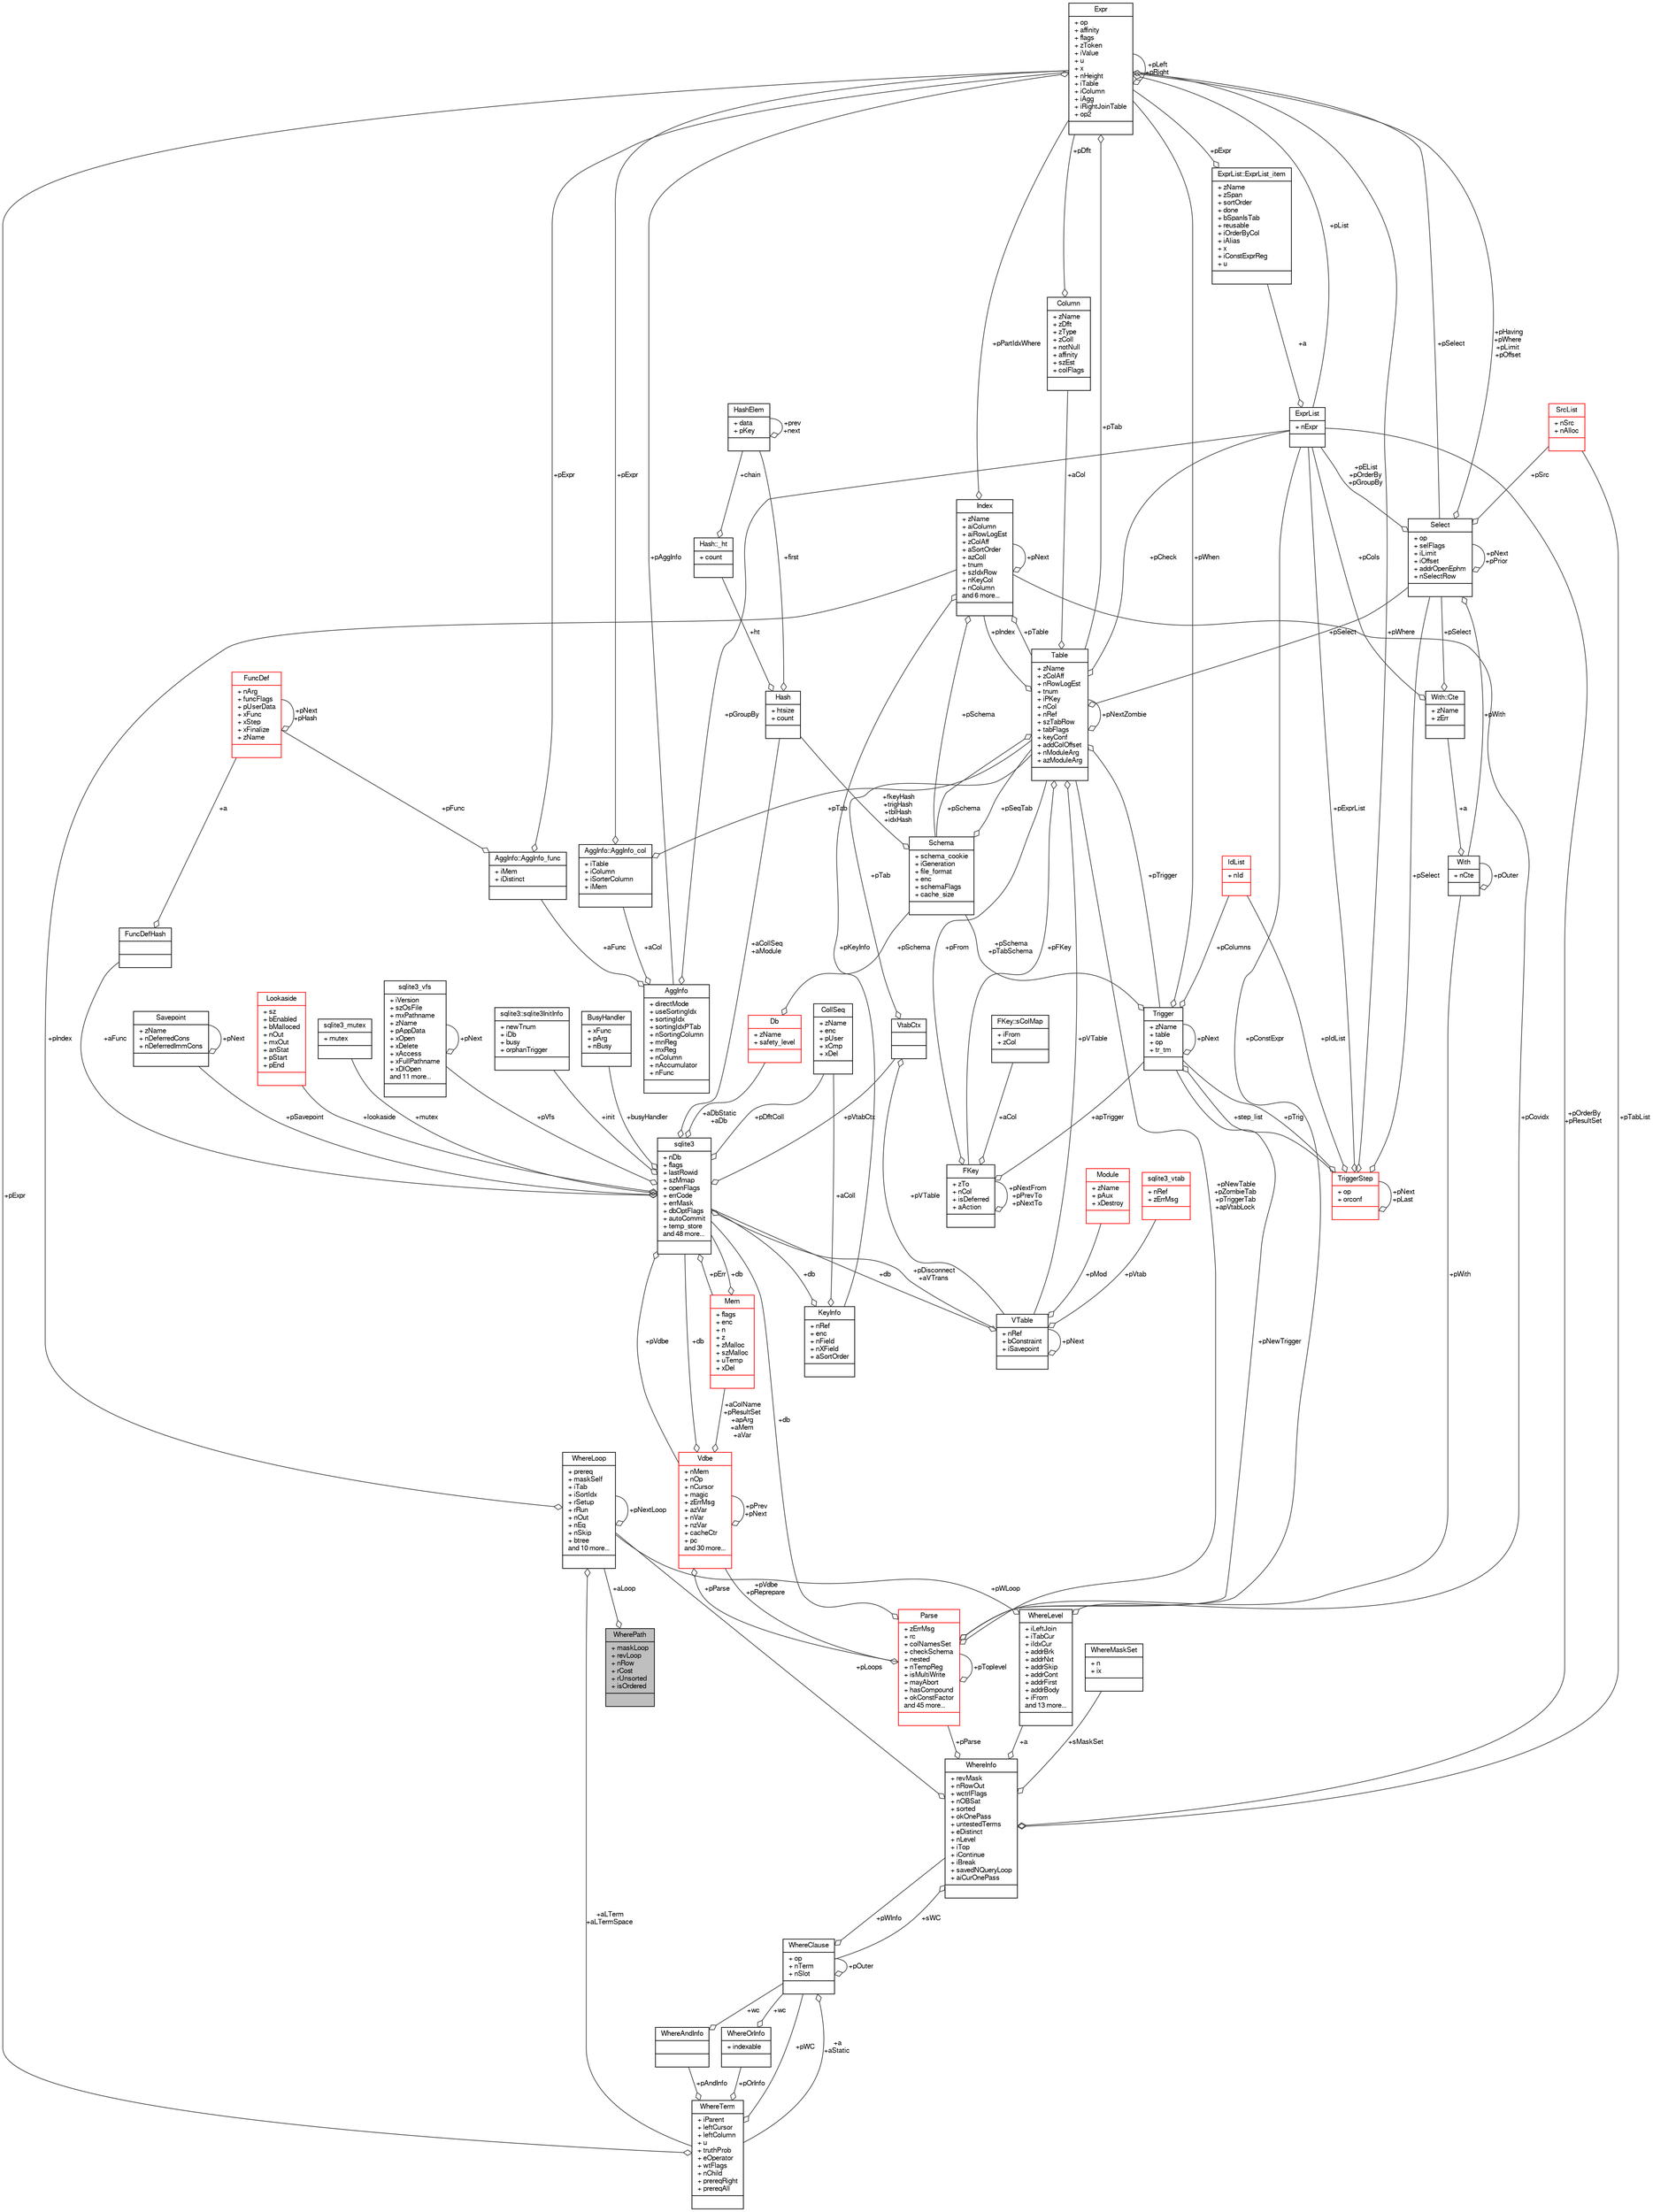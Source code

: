 digraph "WherePath"
{
  edge [fontname="FreeSans",fontsize="10",labelfontname="FreeSans",labelfontsize="10"];
  node [fontname="FreeSans",fontsize="10",shape=record];
  Node1 [label="{WherePath\n|+ maskLoop\l+ revLoop\l+ nRow\l+ rCost\l+ rUnsorted\l+ isOrdered\l|}",height=0.2,width=0.4,color="black", fillcolor="grey75", style="filled", fontcolor="black"];
  Node2 -> Node1 [color="grey25",fontsize="10",style="solid",label=" +aLoop" ,arrowhead="odiamond",fontname="FreeSans"];
  Node2 [label="{WhereLoop\n|+ prereq\l+ maskSelf\l+ iTab\l+ iSortIdx\l+ rSetup\l+ rRun\l+ nOut\l+ nEq\l+ nSkip\l+ btree\land 10 more...\l|}",height=0.2,width=0.4,color="black", fillcolor="white", style="filled",URL="$structWhereLoop.html"];
  Node2 -> Node2 [color="grey25",fontsize="10",style="solid",label=" +pNextLoop" ,arrowhead="odiamond",fontname="FreeSans"];
  Node3 -> Node2 [color="grey25",fontsize="10",style="solid",label=" +aLTerm\n+aLTermSpace" ,arrowhead="odiamond",fontname="FreeSans"];
  Node3 [label="{WhereTerm\n|+ iParent\l+ leftCursor\l+ leftColumn\l+ u\l+ truthProb\l+ eOperator\l+ wtFlags\l+ nChild\l+ prereqRight\l+ prereqAll\l|}",height=0.2,width=0.4,color="black", fillcolor="white", style="filled",URL="$structWhereTerm.html"];
  Node4 -> Node3 [color="grey25",fontsize="10",style="solid",label=" +pAndInfo" ,arrowhead="odiamond",fontname="FreeSans"];
  Node4 [label="{WhereAndInfo\n||}",height=0.2,width=0.4,color="black", fillcolor="white", style="filled",URL="$structWhereAndInfo.html"];
  Node5 -> Node4 [color="grey25",fontsize="10",style="solid",label=" +wc" ,arrowhead="odiamond",fontname="FreeSans"];
  Node5 [label="{WhereClause\n|+ op\l+ nTerm\l+ nSlot\l|}",height=0.2,width=0.4,color="black", fillcolor="white", style="filled",URL="$structWhereClause.html"];
  Node3 -> Node5 [color="grey25",fontsize="10",style="solid",label=" +a\n+aStatic" ,arrowhead="odiamond",fontname="FreeSans"];
  Node6 -> Node5 [color="grey25",fontsize="10",style="solid",label=" +pWInfo" ,arrowhead="odiamond",fontname="FreeSans"];
  Node6 [label="{WhereInfo\n|+ revMask\l+ nRowOut\l+ wctrlFlags\l+ nOBSat\l+ sorted\l+ okOnePass\l+ untestedTerms\l+ eDistinct\l+ nLevel\l+ iTop\l+ iContinue\l+ iBreak\l+ savedNQueryLoop\l+ aiCurOnePass\l|}",height=0.2,width=0.4,color="black", fillcolor="white", style="filled",URL="$structWhereInfo.html"];
  Node2 -> Node6 [color="grey25",fontsize="10",style="solid",label=" +pLoops" ,arrowhead="odiamond",fontname="FreeSans"];
  Node5 -> Node6 [color="grey25",fontsize="10",style="solid",label=" +sWC" ,arrowhead="odiamond",fontname="FreeSans"];
  Node7 -> Node6 [color="grey25",fontsize="10",style="solid",label=" +a" ,arrowhead="odiamond",fontname="FreeSans"];
  Node7 [label="{WhereLevel\n|+ iLeftJoin\l+ iTabCur\l+ iIdxCur\l+ addrBrk\l+ addrNxt\l+ addrSkip\l+ addrCont\l+ addrFirst\l+ addrBody\l+ iFrom\land 13 more...\l|}",height=0.2,width=0.4,color="black", fillcolor="white", style="filled",URL="$structWhereLevel.html"];
  Node2 -> Node7 [color="grey25",fontsize="10",style="solid",label=" +pWLoop" ,arrowhead="odiamond",fontname="FreeSans"];
  Node8 -> Node7 [color="grey25",fontsize="10",style="solid",label=" +pCovidx" ,arrowhead="odiamond",fontname="FreeSans"];
  Node8 [label="{Index\n|+ zName\l+ aiColumn\l+ aiRowLogEst\l+ zColAff\l+ aSortOrder\l+ azColl\l+ tnum\l+ szIdxRow\l+ nKeyCol\l+ nColumn\land 6 more...\l|}",height=0.2,width=0.4,color="black", fillcolor="white", style="filled",URL="$structIndex.html"];
  Node9 -> Node8 [color="grey25",fontsize="10",style="solid",label=" +pSchema" ,arrowhead="odiamond",fontname="FreeSans"];
  Node9 [label="{Schema\n|+ schema_cookie\l+ iGeneration\l+ file_format\l+ enc\l+ schemaFlags\l+ cache_size\l|}",height=0.2,width=0.4,color="black", fillcolor="white", style="filled",URL="$structSchema.html"];
  Node10 -> Node9 [color="grey25",fontsize="10",style="solid",label=" +pSeqTab" ,arrowhead="odiamond",fontname="FreeSans"];
  Node10 [label="{Table\n|+ zName\l+ zColAff\l+ nRowLogEst\l+ tnum\l+ iPKey\l+ nCol\l+ nRef\l+ szTabRow\l+ tabFlags\l+ keyConf\l+ addColOffset\l+ nModuleArg\l+ azModuleArg\l|}",height=0.2,width=0.4,color="black", fillcolor="white", style="filled",URL="$structTable.html"];
  Node9 -> Node10 [color="grey25",fontsize="10",style="solid",label=" +pSchema" ,arrowhead="odiamond",fontname="FreeSans"];
  Node11 -> Node10 [color="grey25",fontsize="10",style="solid",label=" +aCol" ,arrowhead="odiamond",fontname="FreeSans"];
  Node11 [label="{Column\n|+ zName\l+ zDflt\l+ zType\l+ zColl\l+ notNull\l+ affinity\l+ szEst\l+ colFlags\l|}",height=0.2,width=0.4,color="black", fillcolor="white", style="filled",URL="$structColumn.html"];
  Node12 -> Node11 [color="grey25",fontsize="10",style="solid",label=" +pDflt" ,arrowhead="odiamond",fontname="FreeSans"];
  Node12 [label="{Expr\n|+ op\l+ affinity\l+ flags\l+ zToken\l+ iValue\l+ u\l+ x\l+ nHeight\l+ iTable\l+ iColumn\l+ iAgg\l+ iRightJoinTable\l+ op2\l|}",height=0.2,width=0.4,color="black", fillcolor="white", style="filled",URL="$structExpr.html"];
  Node13 -> Node12 [color="grey25",fontsize="10",style="solid",label=" +pAggInfo" ,arrowhead="odiamond",fontname="FreeSans"];
  Node13 [label="{AggInfo\n|+ directMode\l+ useSortingIdx\l+ sortingIdx\l+ sortingIdxPTab\l+ nSortingColumn\l+ mnReg\l+ mxReg\l+ nColumn\l+ nAccumulator\l+ nFunc\l|}",height=0.2,width=0.4,color="black", fillcolor="white", style="filled",URL="$structAggInfo.html"];
  Node14 -> Node13 [color="grey25",fontsize="10",style="solid",label=" +aCol" ,arrowhead="odiamond",fontname="FreeSans"];
  Node14 [label="{AggInfo::AggInfo_col\n|+ iTable\l+ iColumn\l+ iSorterColumn\l+ iMem\l|}",height=0.2,width=0.4,color="black", fillcolor="white", style="filled",URL="$structAggInfo_1_1AggInfo__col.html"];
  Node12 -> Node14 [color="grey25",fontsize="10",style="solid",label=" +pExpr" ,arrowhead="odiamond",fontname="FreeSans"];
  Node10 -> Node14 [color="grey25",fontsize="10",style="solid",label=" +pTab" ,arrowhead="odiamond",fontname="FreeSans"];
  Node15 -> Node13 [color="grey25",fontsize="10",style="solid",label=" +aFunc" ,arrowhead="odiamond",fontname="FreeSans"];
  Node15 [label="{AggInfo::AggInfo_func\n|+ iMem\l+ iDistinct\l|}",height=0.2,width=0.4,color="black", fillcolor="white", style="filled",URL="$structAggInfo_1_1AggInfo__func.html"];
  Node12 -> Node15 [color="grey25",fontsize="10",style="solid",label=" +pExpr" ,arrowhead="odiamond",fontname="FreeSans"];
  Node16 -> Node15 [color="grey25",fontsize="10",style="solid",label=" +pFunc" ,arrowhead="odiamond",fontname="FreeSans"];
  Node16 [label="{FuncDef\n|+ nArg\l+ funcFlags\l+ pUserData\l+ xFunc\l+ xStep\l+ xFinalize\l+ zName\l|}",height=0.2,width=0.4,color="red", fillcolor="white", style="filled",URL="$structFuncDef.html"];
  Node16 -> Node16 [color="grey25",fontsize="10",style="solid",label=" +pNext\n+pHash" ,arrowhead="odiamond",fontname="FreeSans"];
  Node18 -> Node13 [color="grey25",fontsize="10",style="solid",label=" +pGroupBy" ,arrowhead="odiamond",fontname="FreeSans"];
  Node18 [label="{ExprList\n|+ nExpr\l|}",height=0.2,width=0.4,color="black", fillcolor="white", style="filled",URL="$structExprList.html"];
  Node19 -> Node18 [color="grey25",fontsize="10",style="solid",label=" +a" ,arrowhead="odiamond",fontname="FreeSans"];
  Node19 [label="{ExprList::ExprList_item\n|+ zName\l+ zSpan\l+ sortOrder\l+ done\l+ bSpanIsTab\l+ reusable\l+ iOrderByCol\l+ iAlias\l+ x\l+ iConstExprReg\l+ u\l|}",height=0.2,width=0.4,color="black", fillcolor="white", style="filled",URL="$structExprList_1_1ExprList__item.html"];
  Node12 -> Node19 [color="grey25",fontsize="10",style="solid",label=" +pExpr" ,arrowhead="odiamond",fontname="FreeSans"];
  Node12 -> Node12 [color="grey25",fontsize="10",style="solid",label=" +pLeft\n+pRight" ,arrowhead="odiamond",fontname="FreeSans"];
  Node10 -> Node12 [color="grey25",fontsize="10",style="solid",label=" +pTab" ,arrowhead="odiamond",fontname="FreeSans"];
  Node20 -> Node12 [color="grey25",fontsize="10",style="solid",label=" +pSelect" ,arrowhead="odiamond",fontname="FreeSans"];
  Node20 [label="{Select\n|+ op\l+ selFlags\l+ iLimit\l+ iOffset\l+ addrOpenEphm\l+ nSelectRow\l|}",height=0.2,width=0.4,color="black", fillcolor="white", style="filled",URL="$structSelect.html"];
  Node12 -> Node20 [color="grey25",fontsize="10",style="solid",label=" +pHaving\n+pWhere\n+pLimit\n+pOffset" ,arrowhead="odiamond",fontname="FreeSans"];
  Node21 -> Node20 [color="grey25",fontsize="10",style="solid",label=" +pWith" ,arrowhead="odiamond",fontname="FreeSans"];
  Node21 [label="{With\n|+ nCte\l|}",height=0.2,width=0.4,color="black", fillcolor="white", style="filled",URL="$structWith.html"];
  Node22 -> Node21 [color="grey25",fontsize="10",style="solid",label=" +a" ,arrowhead="odiamond",fontname="FreeSans"];
  Node22 [label="{With::Cte\n|+ zName\l+ zErr\l|}",height=0.2,width=0.4,color="black", fillcolor="white", style="filled",URL="$structWith_1_1Cte.html"];
  Node20 -> Node22 [color="grey25",fontsize="10",style="solid",label=" +pSelect" ,arrowhead="odiamond",fontname="FreeSans"];
  Node18 -> Node22 [color="grey25",fontsize="10",style="solid",label=" +pCols" ,arrowhead="odiamond",fontname="FreeSans"];
  Node21 -> Node21 [color="grey25",fontsize="10",style="solid",label=" +pOuter" ,arrowhead="odiamond",fontname="FreeSans"];
  Node20 -> Node20 [color="grey25",fontsize="10",style="solid",label=" +pNext\n+pPrior" ,arrowhead="odiamond",fontname="FreeSans"];
  Node23 -> Node20 [color="grey25",fontsize="10",style="solid",label=" +pSrc" ,arrowhead="odiamond",fontname="FreeSans"];
  Node23 [label="{SrcList\n|+ nSrc\l+ nAlloc\l|}",height=0.2,width=0.4,color="red", fillcolor="white", style="filled",URL="$structSrcList.html"];
  Node18 -> Node20 [color="grey25",fontsize="10",style="solid",label=" +pEList\n+pOrderBy\n+pGroupBy" ,arrowhead="odiamond",fontname="FreeSans"];
  Node18 -> Node12 [color="grey25",fontsize="10",style="solid",label=" +pList" ,arrowhead="odiamond",fontname="FreeSans"];
  Node27 -> Node10 [color="grey25",fontsize="10",style="solid",label=" +pFKey" ,arrowhead="odiamond",fontname="FreeSans"];
  Node27 [label="{FKey\n|+ zTo\l+ nCol\l+ isDeferred\l+ aAction\l|}",height=0.2,width=0.4,color="black", fillcolor="white", style="filled",URL="$structFKey.html"];
  Node28 -> Node27 [color="grey25",fontsize="10",style="solid",label=" +aCol" ,arrowhead="odiamond",fontname="FreeSans"];
  Node28 [label="{FKey::sColMap\n|+ iFrom\l+ zCol\l|}",height=0.2,width=0.4,color="black", fillcolor="white", style="filled",URL="$structFKey_1_1sColMap.html"];
  Node27 -> Node27 [color="grey25",fontsize="10",style="solid",label=" +pNextFrom\n+pPrevTo\n+pNextTo" ,arrowhead="odiamond",fontname="FreeSans"];
  Node10 -> Node27 [color="grey25",fontsize="10",style="solid",label=" +pFrom" ,arrowhead="odiamond",fontname="FreeSans"];
  Node29 -> Node27 [color="grey25",fontsize="10",style="solid",label=" +apTrigger" ,arrowhead="odiamond",fontname="FreeSans"];
  Node29 [label="{Trigger\n|+ zName\l+ table\l+ op\l+ tr_tm\l|}",height=0.2,width=0.4,color="black", fillcolor="white", style="filled",URL="$structTrigger.html"];
  Node30 -> Node29 [color="grey25",fontsize="10",style="solid",label=" +step_list" ,arrowhead="odiamond",fontname="FreeSans"];
  Node30 [label="{TriggerStep\n|+ op\l+ orconf\l|}",height=0.2,width=0.4,color="red", fillcolor="white", style="filled",URL="$structTriggerStep.html"];
  Node30 -> Node30 [color="grey25",fontsize="10",style="solid",label=" +pNext\n+pLast" ,arrowhead="odiamond",fontname="FreeSans"];
  Node12 -> Node30 [color="grey25",fontsize="10",style="solid",label=" +pWhere" ,arrowhead="odiamond",fontname="FreeSans"];
  Node25 -> Node30 [color="grey25",fontsize="10",style="solid",label=" +pIdList" ,arrowhead="odiamond",fontname="FreeSans"];
  Node25 [label="{IdList\n|+ nId\l|}",height=0.2,width=0.4,color="red", fillcolor="white", style="filled",URL="$structIdList.html"];
  Node20 -> Node30 [color="grey25",fontsize="10",style="solid",label=" +pSelect" ,arrowhead="odiamond",fontname="FreeSans"];
  Node29 -> Node30 [color="grey25",fontsize="10",style="solid",label=" +pTrig" ,arrowhead="odiamond",fontname="FreeSans"];
  Node18 -> Node30 [color="grey25",fontsize="10",style="solid",label=" +pExprList" ,arrowhead="odiamond",fontname="FreeSans"];
  Node9 -> Node29 [color="grey25",fontsize="10",style="solid",label=" +pSchema\n+pTabSchema" ,arrowhead="odiamond",fontname="FreeSans"];
  Node12 -> Node29 [color="grey25",fontsize="10",style="solid",label=" +pWhen" ,arrowhead="odiamond",fontname="FreeSans"];
  Node25 -> Node29 [color="grey25",fontsize="10",style="solid",label=" +pColumns" ,arrowhead="odiamond",fontname="FreeSans"];
  Node29 -> Node29 [color="grey25",fontsize="10",style="solid",label=" +pNext" ,arrowhead="odiamond",fontname="FreeSans"];
  Node32 -> Node10 [color="grey25",fontsize="10",style="solid",label=" +pVTable" ,arrowhead="odiamond",fontname="FreeSans"];
  Node32 [label="{VTable\n|+ nRef\l+ bConstraint\l+ iSavepoint\l|}",height=0.2,width=0.4,color="black", fillcolor="white", style="filled",URL="$structVTable.html"];
  Node33 -> Node32 [color="grey25",fontsize="10",style="solid",label=" +db" ,arrowhead="odiamond",fontname="FreeSans"];
  Node33 [label="{sqlite3\n|+ nDb\l+ flags\l+ lastRowid\l+ szMmap\l+ openFlags\l+ errCode\l+ errMask\l+ dbOptFlags\l+ autoCommit\l+ temp_store\land 48 more...\l|}",height=0.2,width=0.4,color="black", fillcolor="white", style="filled",URL="$structsqlite3.html"];
  Node34 -> Node33 [color="grey25",fontsize="10",style="solid",label=" +pErr" ,arrowhead="odiamond",fontname="FreeSans"];
  Node34 [label="{Mem\n|+ flags\l+ enc\l+ n\l+ z\l+ zMalloc\l+ szMalloc\l+ uTemp\l+ xDel\l|}",height=0.2,width=0.4,color="red", fillcolor="white", style="filled",URL="$structMem.html"];
  Node33 -> Node34 [color="grey25",fontsize="10",style="solid",label=" +db" ,arrowhead="odiamond",fontname="FreeSans"];
  Node37 -> Node33 [color="grey25",fontsize="10",style="solid",label=" +pVdbe" ,arrowhead="odiamond",fontname="FreeSans"];
  Node37 [label="{Vdbe\n|+ nMem\l+ nOp\l+ nCursor\l+ magic\l+ zErrMsg\l+ azVar\l+ nVar\l+ nzVar\l+ cacheCtr\l+ pc\land 30 more...\l|}",height=0.2,width=0.4,color="red", fillcolor="white", style="filled",URL="$structVdbe.html"];
  Node37 -> Node37 [color="grey25",fontsize="10",style="solid",label=" +pPrev\n+pNext" ,arrowhead="odiamond",fontname="FreeSans"];
  Node34 -> Node37 [color="grey25",fontsize="10",style="solid",label=" +aColName\n+pResultSet\n+apArg\n+aMem\n+aVar" ,arrowhead="odiamond",fontname="FreeSans"];
  Node33 -> Node37 [color="grey25",fontsize="10",style="solid",label=" +db" ,arrowhead="odiamond",fontname="FreeSans"];
  Node76 -> Node37 [color="grey25",fontsize="10",style="solid",label=" +pParse" ,arrowhead="odiamond",fontname="FreeSans"];
  Node76 [label="{Parse\n|+ zErrMsg\l+ rc\l+ colNamesSet\l+ checkSchema\l+ nested\l+ nTempReg\l+ isMultiWrite\l+ mayAbort\l+ hasCompound\l+ okConstFactor\land 45 more...\l|}",height=0.2,width=0.4,color="red", fillcolor="white", style="filled",URL="$structParse.html"];
  Node37 -> Node76 [color="grey25",fontsize="10",style="solid",label=" +pVdbe\n+pReprepare" ,arrowhead="odiamond",fontname="FreeSans"];
  Node33 -> Node76 [color="grey25",fontsize="10",style="solid",label=" +db" ,arrowhead="odiamond",fontname="FreeSans"];
  Node21 -> Node76 [color="grey25",fontsize="10",style="solid",label=" +pWith" ,arrowhead="odiamond",fontname="FreeSans"];
  Node10 -> Node76 [color="grey25",fontsize="10",style="solid",label=" +pNewTable\n+pZombieTab\n+pTriggerTab\n+apVtabLock" ,arrowhead="odiamond",fontname="FreeSans"];
  Node29 -> Node76 [color="grey25",fontsize="10",style="solid",label=" +pNewTrigger" ,arrowhead="odiamond",fontname="FreeSans"];
  Node18 -> Node76 [color="grey25",fontsize="10",style="solid",label=" +pConstExpr" ,arrowhead="odiamond",fontname="FreeSans"];
  Node76 -> Node76 [color="grey25",fontsize="10",style="solid",label=" +pToplevel" ,arrowhead="odiamond",fontname="FreeSans"];
  Node84 -> Node33 [color="grey25",fontsize="10",style="solid",label=" +pSavepoint" ,arrowhead="odiamond",fontname="FreeSans"];
  Node84 [label="{Savepoint\n|+ zName\l+ nDeferredCons\l+ nDeferredImmCons\l|}",height=0.2,width=0.4,color="black", fillcolor="white", style="filled",URL="$structSavepoint.html"];
  Node84 -> Node84 [color="grey25",fontsize="10",style="solid",label=" +pNext" ,arrowhead="odiamond",fontname="FreeSans"];
  Node85 -> Node33 [color="grey25",fontsize="10",style="solid",label=" +aFunc" ,arrowhead="odiamond",fontname="FreeSans"];
  Node85 [label="{FuncDefHash\n||}",height=0.2,width=0.4,color="black", fillcolor="white", style="filled",URL="$structFuncDefHash.html"];
  Node16 -> Node85 [color="grey25",fontsize="10",style="solid",label=" +a" ,arrowhead="odiamond",fontname="FreeSans"];
  Node86 -> Node33 [color="grey25",fontsize="10",style="solid",label=" +lookaside" ,arrowhead="odiamond",fontname="FreeSans"];
  Node86 [label="{Lookaside\n|+ sz\l+ bEnabled\l+ bMalloced\l+ nOut\l+ mxOut\l+ anStat\l+ pStart\l+ pEnd\l|}",height=0.2,width=0.4,color="red", fillcolor="white", style="filled",URL="$structLookaside.html"];
  Node48 -> Node33 [color="grey25",fontsize="10",style="solid",label=" +mutex" ,arrowhead="odiamond",fontname="FreeSans"];
  Node48 [label="{sqlite3_mutex\n|+ mutex\l|}",height=0.2,width=0.4,color="black", fillcolor="white", style="filled",URL="$structsqlite3__mutex.html"];
  Node59 -> Node33 [color="grey25",fontsize="10",style="solid",label=" +pVfs" ,arrowhead="odiamond",fontname="FreeSans"];
  Node59 [label="{sqlite3_vfs\n|+ iVersion\l+ szOsFile\l+ mxPathname\l+ zName\l+ pAppData\l+ xOpen\l+ xDelete\l+ xAccess\l+ xFullPathname\l+ xDlOpen\land 11 more...\l|}",height=0.2,width=0.4,color="black", fillcolor="white", style="filled",URL="$structsqlite3__vfs.html"];
  Node59 -> Node59 [color="grey25",fontsize="10",style="solid",label=" +pNext" ,arrowhead="odiamond",fontname="FreeSans"];
  Node88 -> Node33 [color="grey25",fontsize="10",style="solid",label=" +init" ,arrowhead="odiamond",fontname="FreeSans"];
  Node88 [label="{sqlite3::sqlite3InitInfo\n|+ newTnum\l+ iDb\l+ busy\l+ orphanTrigger\l|}",height=0.2,width=0.4,color="black", fillcolor="white", style="filled",URL="$structsqlite3_1_1sqlite3InitInfo.html"];
  Node89 -> Node33 [color="grey25",fontsize="10",style="solid",label=" +busyHandler" ,arrowhead="odiamond",fontname="FreeSans"];
  Node89 [label="{BusyHandler\n|+ xFunc\l+ pArg\l+ nBusy\l|}",height=0.2,width=0.4,color="black", fillcolor="white", style="filled",URL="$structBusyHandler.html"];
  Node90 -> Node33 [color="grey25",fontsize="10",style="solid",label=" +pVtabCtx" ,arrowhead="odiamond",fontname="FreeSans"];
  Node90 [label="{VtabCtx\n||}",height=0.2,width=0.4,color="black", fillcolor="white", style="filled",URL="$structVtabCtx.html"];
  Node32 -> Node90 [color="grey25",fontsize="10",style="solid",label=" +pVTable" ,arrowhead="odiamond",fontname="FreeSans"];
  Node10 -> Node90 [color="grey25",fontsize="10",style="solid",label=" +pTab" ,arrowhead="odiamond",fontname="FreeSans"];
  Node41 -> Node33 [color="grey25",fontsize="10",style="solid",label=" +pDfltColl" ,arrowhead="odiamond",fontname="FreeSans"];
  Node41 [label="{CollSeq\n|+ zName\l+ enc\l+ pUser\l+ xCmp\l+ xDel\l|}",height=0.2,width=0.4,color="black", fillcolor="white", style="filled",URL="$structCollSeq.html"];
  Node32 -> Node33 [color="grey25",fontsize="10",style="solid",label=" +pDisconnect\n+aVTrans" ,arrowhead="odiamond",fontname="FreeSans"];
  Node91 -> Node33 [color="grey25",fontsize="10",style="solid",label=" +aDbStatic\n+aDb" ,arrowhead="odiamond",fontname="FreeSans"];
  Node91 [label="{Db\n|+ zName\l+ safety_level\l|}",height=0.2,width=0.4,color="red", fillcolor="white", style="filled",URL="$structDb.html"];
  Node9 -> Node91 [color="grey25",fontsize="10",style="solid",label=" +pSchema" ,arrowhead="odiamond",fontname="FreeSans"];
  Node92 -> Node33 [color="grey25",fontsize="10",style="solid",label=" +aCollSeq\n+aModule" ,arrowhead="odiamond",fontname="FreeSans"];
  Node92 [label="{Hash\n|+ htsize\l+ count\l|}",height=0.2,width=0.4,color="black", fillcolor="white", style="filled",URL="$structHash.html"];
  Node93 -> Node92 [color="grey25",fontsize="10",style="solid",label=" +ht" ,arrowhead="odiamond",fontname="FreeSans"];
  Node93 [label="{Hash::_ht\n|+ count\l|}",height=0.2,width=0.4,color="black", fillcolor="white", style="filled",URL="$structHash_1_1__ht.html"];
  Node94 -> Node93 [color="grey25",fontsize="10",style="solid",label=" +chain" ,arrowhead="odiamond",fontname="FreeSans"];
  Node94 [label="{HashElem\n|+ data\l+ pKey\l|}",height=0.2,width=0.4,color="black", fillcolor="white", style="filled",URL="$structHashElem.html"];
  Node94 -> Node94 [color="grey25",fontsize="10",style="solid",label=" +prev\n+next" ,arrowhead="odiamond",fontname="FreeSans"];
  Node94 -> Node92 [color="grey25",fontsize="10",style="solid",label=" +first" ,arrowhead="odiamond",fontname="FreeSans"];
  Node32 -> Node32 [color="grey25",fontsize="10",style="solid",label=" +pNext" ,arrowhead="odiamond",fontname="FreeSans"];
  Node95 -> Node32 [color="grey25",fontsize="10",style="solid",label=" +pMod" ,arrowhead="odiamond",fontname="FreeSans"];
  Node95 [label="{Module\n|+ zName\l+ pAux\l+ xDestroy\l|}",height=0.2,width=0.4,color="red", fillcolor="white", style="filled",URL="$structModule.html"];
  Node64 -> Node32 [color="grey25",fontsize="10",style="solid",label=" +pVtab" ,arrowhead="odiamond",fontname="FreeSans"];
  Node64 [label="{sqlite3_vtab\n|+ nRef\l+ zErrMsg\l|}",height=0.2,width=0.4,color="red", fillcolor="white", style="filled",URL="$structsqlite3__vtab.html"];
  Node10 -> Node10 [color="grey25",fontsize="10",style="solid",label=" +pNextZombie" ,arrowhead="odiamond",fontname="FreeSans"];
  Node29 -> Node10 [color="grey25",fontsize="10",style="solid",label=" +pTrigger" ,arrowhead="odiamond",fontname="FreeSans"];
  Node20 -> Node10 [color="grey25",fontsize="10",style="solid",label=" +pSelect" ,arrowhead="odiamond",fontname="FreeSans"];
  Node18 -> Node10 [color="grey25",fontsize="10",style="solid",label=" +pCheck" ,arrowhead="odiamond",fontname="FreeSans"];
  Node8 -> Node10 [color="grey25",fontsize="10",style="solid",label=" +pIndex" ,arrowhead="odiamond",fontname="FreeSans"];
  Node92 -> Node9 [color="grey25",fontsize="10",style="solid",label=" +fkeyHash\n+trigHash\n+tblHash\n+idxHash" ,arrowhead="odiamond",fontname="FreeSans"];
  Node12 -> Node8 [color="grey25",fontsize="10",style="solid",label=" +pPartIdxWhere" ,arrowhead="odiamond",fontname="FreeSans"];
  Node10 -> Node8 [color="grey25",fontsize="10",style="solid",label=" +pTable" ,arrowhead="odiamond",fontname="FreeSans"];
  Node42 -> Node8 [color="grey25",fontsize="10",style="solid",label=" +pKeyInfo" ,arrowhead="odiamond",fontname="FreeSans"];
  Node42 [label="{KeyInfo\n|+ nRef\l+ enc\l+ nField\l+ nXField\l+ aSortOrder\l|}",height=0.2,width=0.4,color="black", fillcolor="white", style="filled",URL="$structKeyInfo.html"];
  Node33 -> Node42 [color="grey25",fontsize="10",style="solid",label=" +db" ,arrowhead="odiamond",fontname="FreeSans"];
  Node41 -> Node42 [color="grey25",fontsize="10",style="solid",label=" +aColl" ,arrowhead="odiamond",fontname="FreeSans"];
  Node8 -> Node8 [color="grey25",fontsize="10",style="solid",label=" +pNext" ,arrowhead="odiamond",fontname="FreeSans"];
  Node96 -> Node6 [color="grey25",fontsize="10",style="solid",label=" +sMaskSet" ,arrowhead="odiamond",fontname="FreeSans"];
  Node96 [label="{WhereMaskSet\n|+ n\l+ ix\l|}",height=0.2,width=0.4,color="black", fillcolor="white", style="filled",URL="$structWhereMaskSet.html"];
  Node23 -> Node6 [color="grey25",fontsize="10",style="solid",label=" +pTabList" ,arrowhead="odiamond",fontname="FreeSans"];
  Node18 -> Node6 [color="grey25",fontsize="10",style="solid",label=" +pOrderBy\n+pResultSet" ,arrowhead="odiamond",fontname="FreeSans"];
  Node76 -> Node6 [color="grey25",fontsize="10",style="solid",label=" +pParse" ,arrowhead="odiamond",fontname="FreeSans"];
  Node5 -> Node5 [color="grey25",fontsize="10",style="solid",label=" +pOuter" ,arrowhead="odiamond",fontname="FreeSans"];
  Node97 -> Node3 [color="grey25",fontsize="10",style="solid",label=" +pOrInfo" ,arrowhead="odiamond",fontname="FreeSans"];
  Node97 [label="{WhereOrInfo\n|+ indexable\l|}",height=0.2,width=0.4,color="black", fillcolor="white", style="filled",URL="$structWhereOrInfo.html"];
  Node5 -> Node97 [color="grey25",fontsize="10",style="solid",label=" +wc" ,arrowhead="odiamond",fontname="FreeSans"];
  Node12 -> Node3 [color="grey25",fontsize="10",style="solid",label=" +pExpr" ,arrowhead="odiamond",fontname="FreeSans"];
  Node5 -> Node3 [color="grey25",fontsize="10",style="solid",label=" +pWC" ,arrowhead="odiamond",fontname="FreeSans"];
  Node8 -> Node2 [color="grey25",fontsize="10",style="solid",label=" +pIndex" ,arrowhead="odiamond",fontname="FreeSans"];
}
